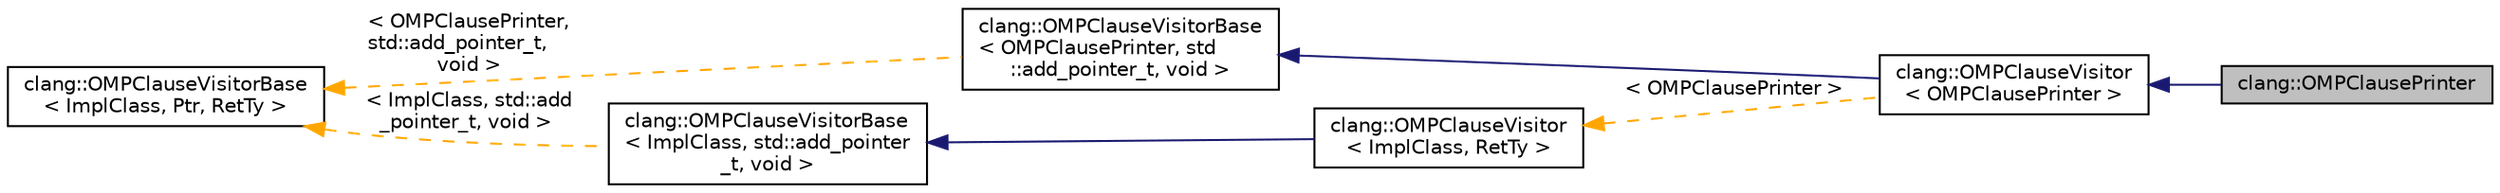 digraph "clang::OMPClausePrinter"
{
 // LATEX_PDF_SIZE
  bgcolor="transparent";
  edge [fontname="Helvetica",fontsize="10",labelfontname="Helvetica",labelfontsize="10"];
  node [fontname="Helvetica",fontsize="10",shape=record];
  rankdir="LR";
  Node1 [label="clang::OMPClausePrinter",height=0.2,width=0.4,color="black", fillcolor="grey75", style="filled", fontcolor="black",tooltip=" "];
  Node2 -> Node1 [dir="back",color="midnightblue",fontsize="10",style="solid",fontname="Helvetica"];
  Node2 [label="clang::OMPClauseVisitor\l\< OMPClausePrinter \>",height=0.2,width=0.4,color="black",URL="$classclang_1_1OMPClauseVisitor.html",tooltip=" "];
  Node3 -> Node2 [dir="back",color="midnightblue",fontsize="10",style="solid",fontname="Helvetica"];
  Node3 [label="clang::OMPClauseVisitorBase\l\< OMPClausePrinter, std\l::add_pointer_t, void \>",height=0.2,width=0.4,color="black",URL="$classclang_1_1OMPClauseVisitorBase.html",tooltip=" "];
  Node4 -> Node3 [dir="back",color="orange",fontsize="10",style="dashed",label=" \< OMPClausePrinter,\l std::add_pointer_t,\l void \>" ,fontname="Helvetica"];
  Node4 [label="clang::OMPClauseVisitorBase\l\< ImplClass, Ptr, RetTy \>",height=0.2,width=0.4,color="black",URL="$classclang_1_1OMPClauseVisitorBase.html",tooltip="This class implements a simple visitor for OMPClause subclasses."];
  Node5 -> Node2 [dir="back",color="orange",fontsize="10",style="dashed",label=" \< OMPClausePrinter \>" ,fontname="Helvetica"];
  Node5 [label="clang::OMPClauseVisitor\l\< ImplClass, RetTy \>",height=0.2,width=0.4,color="black",URL="$classclang_1_1OMPClauseVisitor.html",tooltip=" "];
  Node6 -> Node5 [dir="back",color="midnightblue",fontsize="10",style="solid",fontname="Helvetica"];
  Node6 [label="clang::OMPClauseVisitorBase\l\< ImplClass, std::add_pointer\l_t, void \>",height=0.2,width=0.4,color="black",URL="$classclang_1_1OMPClauseVisitorBase.html",tooltip=" "];
  Node4 -> Node6 [dir="back",color="orange",fontsize="10",style="dashed",label=" \< ImplClass, std::add\l_pointer_t, void \>" ,fontname="Helvetica"];
}
